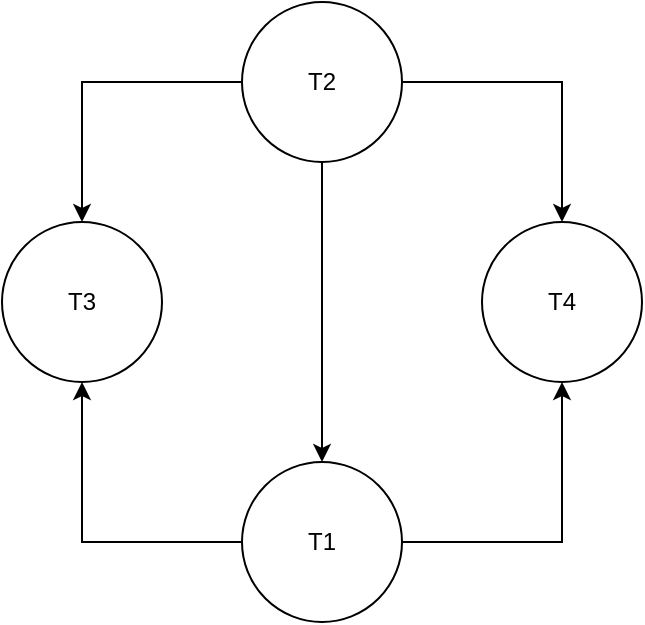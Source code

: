 <mxfile version="25.0.1">
  <diagram name="Page-1" id="w3-zPBi_KbYVwl9-1PLq">
    <mxGraphModel dx="1173" dy="665" grid="1" gridSize="10" guides="1" tooltips="1" connect="1" arrows="1" fold="1" page="1" pageScale="1" pageWidth="850" pageHeight="1100" math="0" shadow="0">
      <root>
        <mxCell id="0" />
        <mxCell id="1" parent="0" />
        <mxCell id="3uCUP2M5r506ICIH9xA_-1" value="T3" style="ellipse;whiteSpace=wrap;html=1;aspect=fixed;" vertex="1" parent="1">
          <mxGeometry x="280" y="250" width="80" height="80" as="geometry" />
        </mxCell>
        <mxCell id="3uCUP2M5r506ICIH9xA_-10" style="edgeStyle=orthogonalEdgeStyle;rounded=0;orthogonalLoop=1;jettySize=auto;html=1;exitX=0.5;exitY=1;exitDx=0;exitDy=0;entryX=0.5;entryY=0;entryDx=0;entryDy=0;" edge="1" parent="1" source="3uCUP2M5r506ICIH9xA_-2" target="3uCUP2M5r506ICIH9xA_-3">
          <mxGeometry relative="1" as="geometry" />
        </mxCell>
        <mxCell id="3uCUP2M5r506ICIH9xA_-11" style="edgeStyle=orthogonalEdgeStyle;rounded=0;orthogonalLoop=1;jettySize=auto;html=1;exitX=0;exitY=0.5;exitDx=0;exitDy=0;entryX=0.5;entryY=0;entryDx=0;entryDy=0;" edge="1" parent="1" source="3uCUP2M5r506ICIH9xA_-2" target="3uCUP2M5r506ICIH9xA_-1">
          <mxGeometry relative="1" as="geometry" />
        </mxCell>
        <mxCell id="3uCUP2M5r506ICIH9xA_-12" style="edgeStyle=orthogonalEdgeStyle;rounded=0;orthogonalLoop=1;jettySize=auto;html=1;exitX=1;exitY=0.5;exitDx=0;exitDy=0;entryX=0.5;entryY=0;entryDx=0;entryDy=0;" edge="1" parent="1" source="3uCUP2M5r506ICIH9xA_-2" target="3uCUP2M5r506ICIH9xA_-4">
          <mxGeometry relative="1" as="geometry" />
        </mxCell>
        <mxCell id="3uCUP2M5r506ICIH9xA_-2" value="T2" style="ellipse;whiteSpace=wrap;html=1;aspect=fixed;" vertex="1" parent="1">
          <mxGeometry x="400" y="140" width="80" height="80" as="geometry" />
        </mxCell>
        <mxCell id="3uCUP2M5r506ICIH9xA_-7" style="edgeStyle=orthogonalEdgeStyle;rounded=0;orthogonalLoop=1;jettySize=auto;html=1;exitX=0;exitY=0.5;exitDx=0;exitDy=0;entryX=0.5;entryY=1;entryDx=0;entryDy=0;" edge="1" parent="1" source="3uCUP2M5r506ICIH9xA_-3" target="3uCUP2M5r506ICIH9xA_-1">
          <mxGeometry relative="1" as="geometry" />
        </mxCell>
        <mxCell id="3uCUP2M5r506ICIH9xA_-9" style="edgeStyle=orthogonalEdgeStyle;rounded=0;orthogonalLoop=1;jettySize=auto;html=1;exitX=1;exitY=0.5;exitDx=0;exitDy=0;entryX=0.5;entryY=1;entryDx=0;entryDy=0;" edge="1" parent="1" source="3uCUP2M5r506ICIH9xA_-3" target="3uCUP2M5r506ICIH9xA_-4">
          <mxGeometry relative="1" as="geometry" />
        </mxCell>
        <mxCell id="3uCUP2M5r506ICIH9xA_-3" value="T1" style="ellipse;whiteSpace=wrap;html=1;aspect=fixed;" vertex="1" parent="1">
          <mxGeometry x="400" y="370" width="80" height="80" as="geometry" />
        </mxCell>
        <mxCell id="3uCUP2M5r506ICIH9xA_-4" value="T4" style="ellipse;whiteSpace=wrap;html=1;aspect=fixed;" vertex="1" parent="1">
          <mxGeometry x="520" y="250" width="80" height="80" as="geometry" />
        </mxCell>
      </root>
    </mxGraphModel>
  </diagram>
</mxfile>
